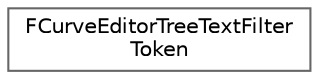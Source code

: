 digraph "Graphical Class Hierarchy"
{
 // INTERACTIVE_SVG=YES
 // LATEX_PDF_SIZE
  bgcolor="transparent";
  edge [fontname=Helvetica,fontsize=10,labelfontname=Helvetica,labelfontsize=10];
  node [fontname=Helvetica,fontsize=10,shape=box,height=0.2,width=0.4];
  rankdir="LR";
  Node0 [id="Node000000",label="FCurveEditorTreeTextFilter\lToken",height=0.2,width=0.4,color="grey40", fillcolor="white", style="filled",URL="$da/dcf/structFCurveEditorTreeTextFilterToken.html",tooltip="A specific text token (containing neither spaces nor .)"];
}
